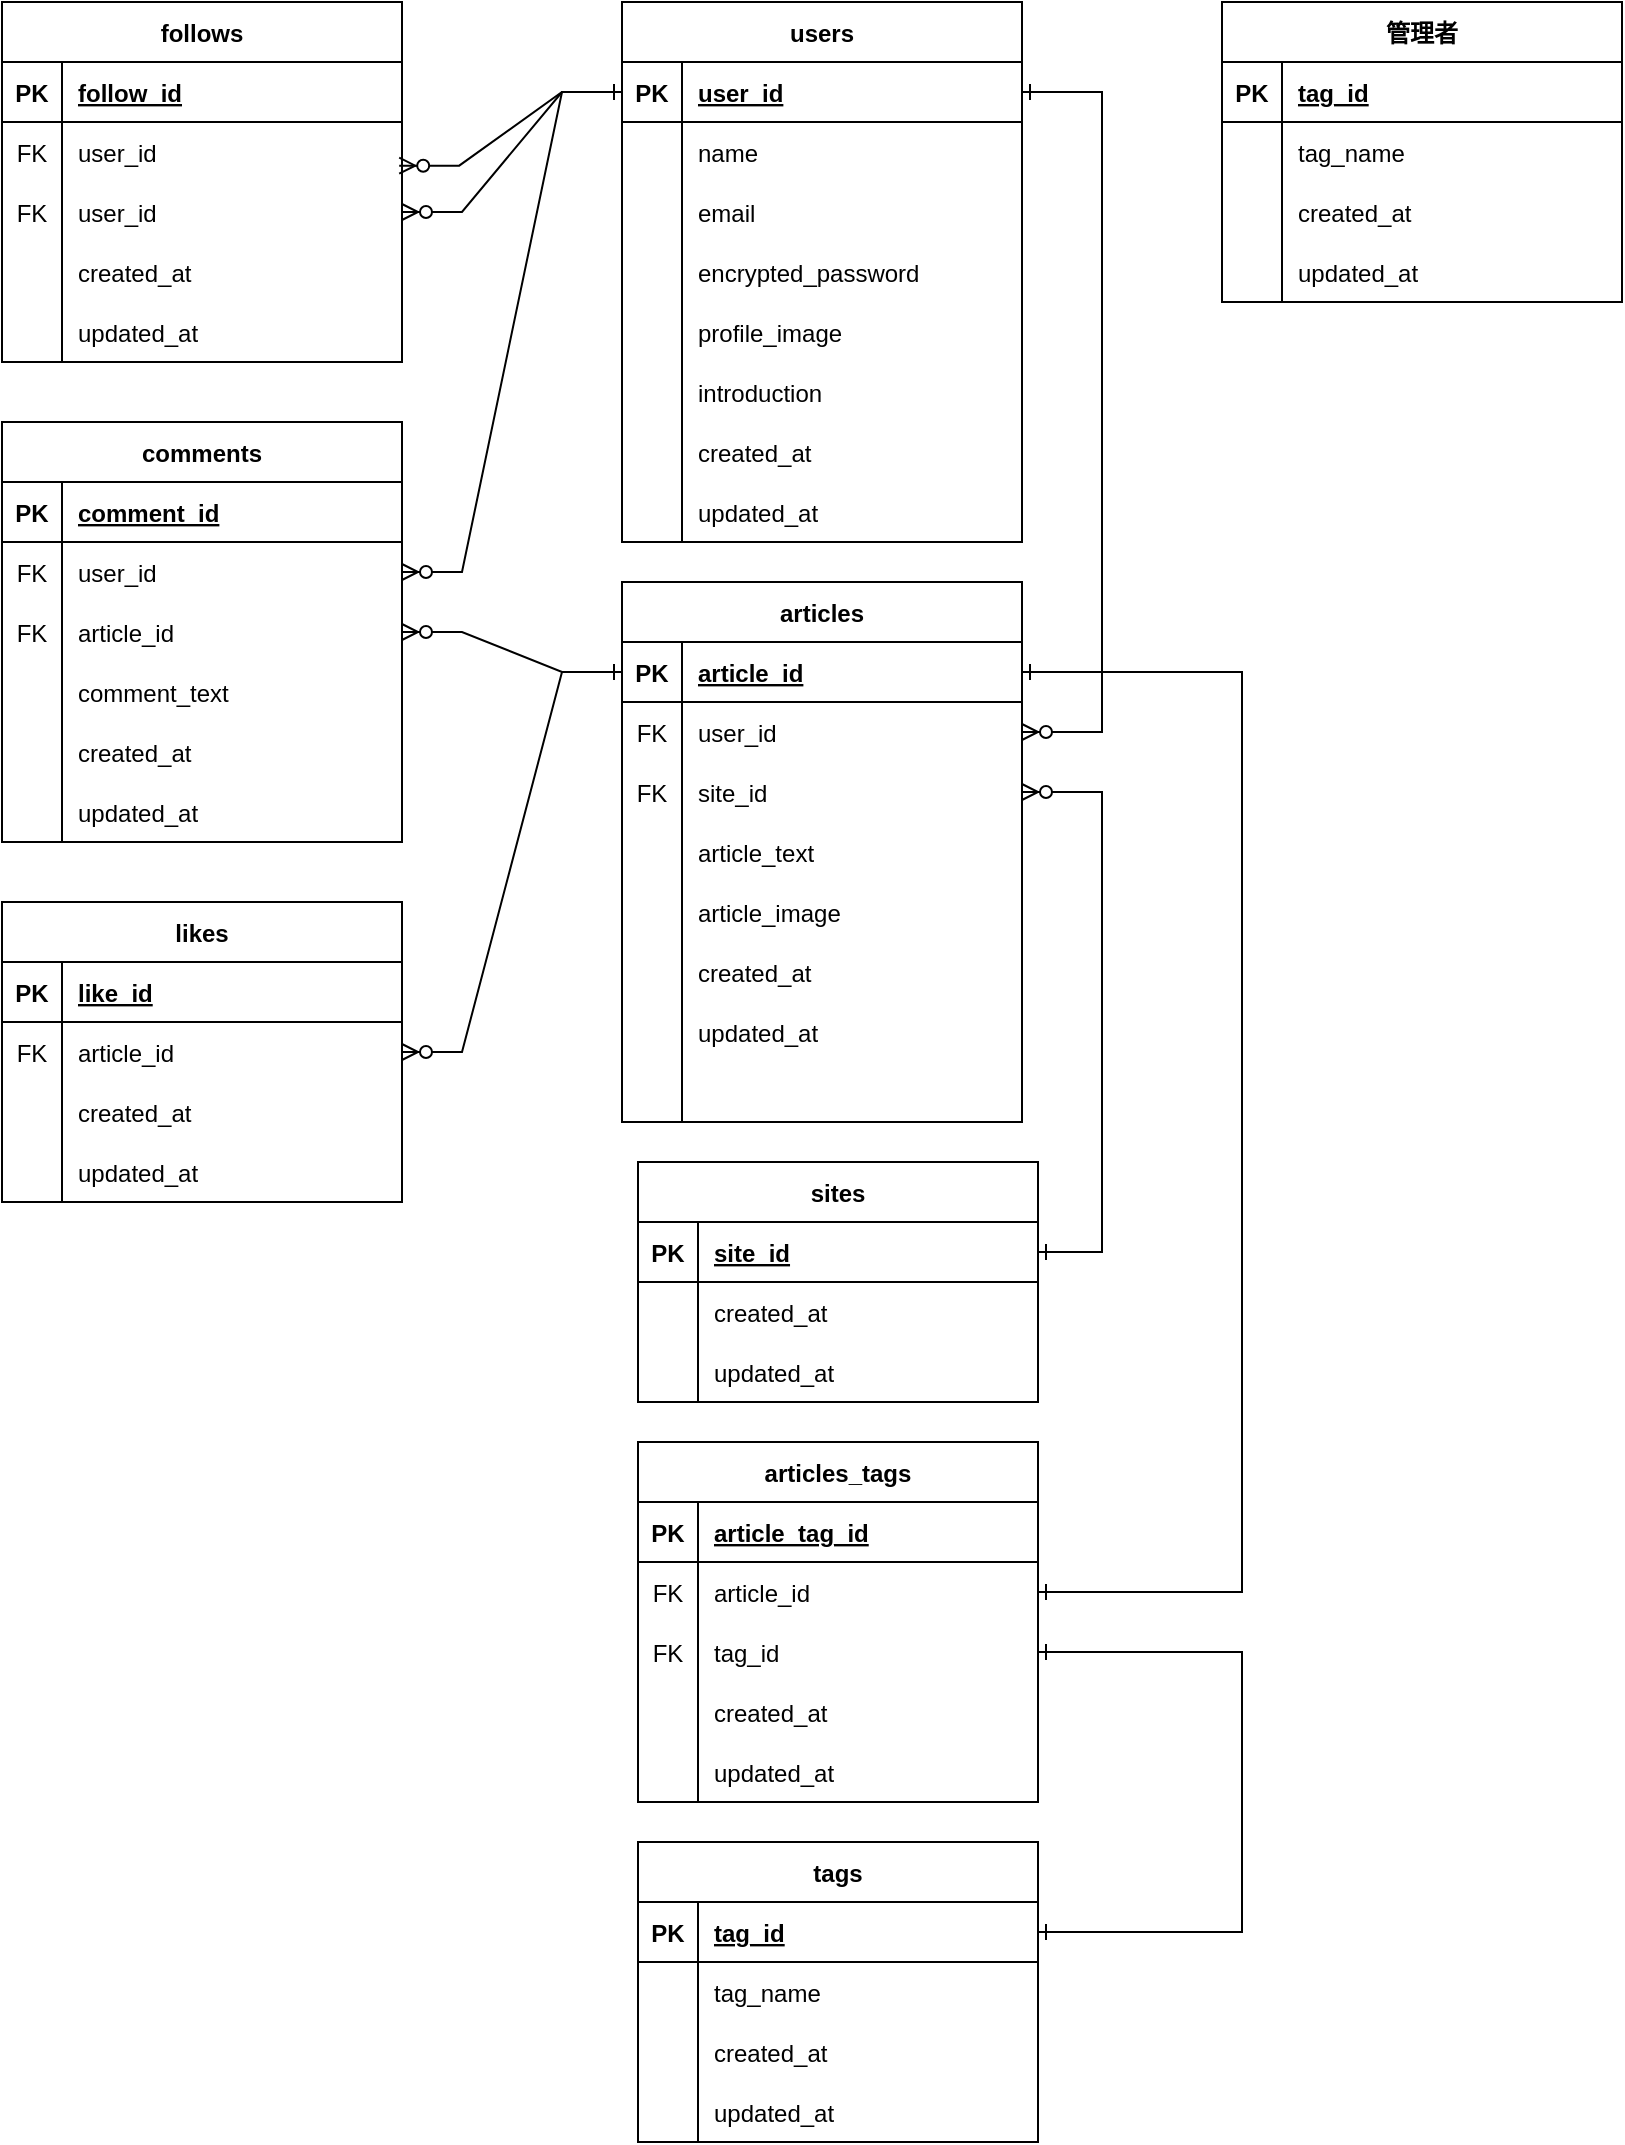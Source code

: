 <mxfile version="24.7.6">
  <diagram id="R2lEEEUBdFMjLlhIrx00" name="Page-1">
    <mxGraphModel dx="1509" dy="777" grid="1" gridSize="10" guides="1" tooltips="1" connect="1" arrows="1" fold="1" page="1" pageScale="1" pageWidth="850" pageHeight="1100" math="0" shadow="0" extFonts="Permanent Marker^https://fonts.googleapis.com/css?family=Permanent+Marker">
      <root>
        <mxCell id="0" />
        <mxCell id="1" parent="0" />
        <mxCell id="eaprk52y5QmLWUo_76i_-3" value="" style="shape=partialRectangle;overflow=hidden;connectable=0;fillColor=none;top=0;left=0;bottom=0;right=0;" vertex="1" parent="1">
          <mxGeometry x="280" y="290" width="30" height="30" as="geometry">
            <mxRectangle width="30" height="30" as="alternateBounds" />
          </mxGeometry>
        </mxCell>
        <mxCell id="C-vyLk0tnHw3VtMMgP7b-2" value="users" style="shape=table;startSize=30;container=1;collapsible=1;childLayout=tableLayout;fixedRows=1;rowLines=0;fontStyle=1;align=center;resizeLast=1;" parent="1" vertex="1">
          <mxGeometry x="320" y="10" width="200" height="270" as="geometry" />
        </mxCell>
        <mxCell id="C-vyLk0tnHw3VtMMgP7b-3" value="" style="shape=partialRectangle;collapsible=0;dropTarget=0;pointerEvents=0;fillColor=none;points=[[0,0.5],[1,0.5]];portConstraint=eastwest;top=0;left=0;right=0;bottom=1;" parent="C-vyLk0tnHw3VtMMgP7b-2" vertex="1">
          <mxGeometry y="30" width="200" height="30" as="geometry" />
        </mxCell>
        <mxCell id="C-vyLk0tnHw3VtMMgP7b-4" value="PK" style="shape=partialRectangle;overflow=hidden;connectable=0;fillColor=none;top=0;left=0;bottom=0;right=0;fontStyle=1;" parent="C-vyLk0tnHw3VtMMgP7b-3" vertex="1">
          <mxGeometry width="30" height="30" as="geometry">
            <mxRectangle width="30" height="30" as="alternateBounds" />
          </mxGeometry>
        </mxCell>
        <mxCell id="C-vyLk0tnHw3VtMMgP7b-5" value="user_id" style="shape=partialRectangle;overflow=hidden;connectable=0;fillColor=none;top=0;left=0;bottom=0;right=0;align=left;spacingLeft=6;fontStyle=5;" parent="C-vyLk0tnHw3VtMMgP7b-3" vertex="1">
          <mxGeometry x="30" width="170" height="30" as="geometry">
            <mxRectangle width="170" height="30" as="alternateBounds" />
          </mxGeometry>
        </mxCell>
        <mxCell id="C-vyLk0tnHw3VtMMgP7b-6" value="" style="shape=partialRectangle;collapsible=0;dropTarget=0;pointerEvents=0;fillColor=none;points=[[0,0.5],[1,0.5]];portConstraint=eastwest;top=0;left=0;right=0;bottom=0;" parent="C-vyLk0tnHw3VtMMgP7b-2" vertex="1">
          <mxGeometry y="60" width="200" height="30" as="geometry" />
        </mxCell>
        <mxCell id="C-vyLk0tnHw3VtMMgP7b-7" value="" style="shape=partialRectangle;overflow=hidden;connectable=0;fillColor=none;top=0;left=0;bottom=0;right=0;" parent="C-vyLk0tnHw3VtMMgP7b-6" vertex="1">
          <mxGeometry width="30" height="30" as="geometry">
            <mxRectangle width="30" height="30" as="alternateBounds" />
          </mxGeometry>
        </mxCell>
        <mxCell id="C-vyLk0tnHw3VtMMgP7b-8" value="name" style="shape=partialRectangle;overflow=hidden;connectable=0;fillColor=none;top=0;left=0;bottom=0;right=0;align=left;spacingLeft=6;" parent="C-vyLk0tnHw3VtMMgP7b-6" vertex="1">
          <mxGeometry x="30" width="170" height="30" as="geometry">
            <mxRectangle width="170" height="30" as="alternateBounds" />
          </mxGeometry>
        </mxCell>
        <mxCell id="C-vyLk0tnHw3VtMMgP7b-9" value="" style="shape=partialRectangle;collapsible=0;dropTarget=0;pointerEvents=0;fillColor=none;points=[[0,0.5],[1,0.5]];portConstraint=eastwest;top=0;left=0;right=0;bottom=0;" parent="C-vyLk0tnHw3VtMMgP7b-2" vertex="1">
          <mxGeometry y="90" width="200" height="30" as="geometry" />
        </mxCell>
        <mxCell id="C-vyLk0tnHw3VtMMgP7b-10" value="" style="shape=partialRectangle;overflow=hidden;connectable=0;fillColor=none;top=0;left=0;bottom=0;right=0;" parent="C-vyLk0tnHw3VtMMgP7b-9" vertex="1">
          <mxGeometry width="30" height="30" as="geometry">
            <mxRectangle width="30" height="30" as="alternateBounds" />
          </mxGeometry>
        </mxCell>
        <mxCell id="C-vyLk0tnHw3VtMMgP7b-11" value="email" style="shape=partialRectangle;overflow=hidden;connectable=0;fillColor=none;top=0;left=0;bottom=0;right=0;align=left;spacingLeft=6;" parent="C-vyLk0tnHw3VtMMgP7b-9" vertex="1">
          <mxGeometry x="30" width="170" height="30" as="geometry">
            <mxRectangle width="170" height="30" as="alternateBounds" />
          </mxGeometry>
        </mxCell>
        <mxCell id="eaprk52y5QmLWUo_76i_-5" style="shape=partialRectangle;collapsible=0;dropTarget=0;pointerEvents=0;fillColor=none;points=[[0,0.5],[1,0.5]];portConstraint=eastwest;top=0;left=0;right=0;bottom=0;" vertex="1" parent="C-vyLk0tnHw3VtMMgP7b-2">
          <mxGeometry y="120" width="200" height="30" as="geometry" />
        </mxCell>
        <mxCell id="eaprk52y5QmLWUo_76i_-6" style="shape=partialRectangle;overflow=hidden;connectable=0;fillColor=none;top=0;left=0;bottom=0;right=0;" vertex="1" parent="eaprk52y5QmLWUo_76i_-5">
          <mxGeometry width="30" height="30" as="geometry">
            <mxRectangle width="30" height="30" as="alternateBounds" />
          </mxGeometry>
        </mxCell>
        <mxCell id="eaprk52y5QmLWUo_76i_-7" value="encrypted_password" style="shape=partialRectangle;overflow=hidden;connectable=0;fillColor=none;top=0;left=0;bottom=0;right=0;align=left;spacingLeft=6;" vertex="1" parent="eaprk52y5QmLWUo_76i_-5">
          <mxGeometry x="30" width="170" height="30" as="geometry">
            <mxRectangle width="170" height="30" as="alternateBounds" />
          </mxGeometry>
        </mxCell>
        <mxCell id="eaprk52y5QmLWUo_76i_-8" style="shape=partialRectangle;collapsible=0;dropTarget=0;pointerEvents=0;fillColor=none;points=[[0,0.5],[1,0.5]];portConstraint=eastwest;top=0;left=0;right=0;bottom=0;" vertex="1" parent="C-vyLk0tnHw3VtMMgP7b-2">
          <mxGeometry y="150" width="200" height="30" as="geometry" />
        </mxCell>
        <mxCell id="eaprk52y5QmLWUo_76i_-9" style="shape=partialRectangle;overflow=hidden;connectable=0;fillColor=none;top=0;left=0;bottom=0;right=0;" vertex="1" parent="eaprk52y5QmLWUo_76i_-8">
          <mxGeometry width="30" height="30" as="geometry">
            <mxRectangle width="30" height="30" as="alternateBounds" />
          </mxGeometry>
        </mxCell>
        <mxCell id="eaprk52y5QmLWUo_76i_-10" value="profile_image" style="shape=partialRectangle;overflow=hidden;connectable=0;fillColor=none;top=0;left=0;bottom=0;right=0;align=left;spacingLeft=6;" vertex="1" parent="eaprk52y5QmLWUo_76i_-8">
          <mxGeometry x="30" width="170" height="30" as="geometry">
            <mxRectangle width="170" height="30" as="alternateBounds" />
          </mxGeometry>
        </mxCell>
        <mxCell id="eaprk52y5QmLWUo_76i_-11" style="shape=partialRectangle;collapsible=0;dropTarget=0;pointerEvents=0;fillColor=none;points=[[0,0.5],[1,0.5]];portConstraint=eastwest;top=0;left=0;right=0;bottom=0;" vertex="1" parent="C-vyLk0tnHw3VtMMgP7b-2">
          <mxGeometry y="180" width="200" height="30" as="geometry" />
        </mxCell>
        <mxCell id="eaprk52y5QmLWUo_76i_-12" style="shape=partialRectangle;overflow=hidden;connectable=0;fillColor=none;top=0;left=0;bottom=0;right=0;" vertex="1" parent="eaprk52y5QmLWUo_76i_-11">
          <mxGeometry width="30" height="30" as="geometry">
            <mxRectangle width="30" height="30" as="alternateBounds" />
          </mxGeometry>
        </mxCell>
        <mxCell id="eaprk52y5QmLWUo_76i_-13" value="introduction" style="shape=partialRectangle;overflow=hidden;connectable=0;fillColor=none;top=0;left=0;bottom=0;right=0;align=left;spacingLeft=6;" vertex="1" parent="eaprk52y5QmLWUo_76i_-11">
          <mxGeometry x="30" width="170" height="30" as="geometry">
            <mxRectangle width="170" height="30" as="alternateBounds" />
          </mxGeometry>
        </mxCell>
        <mxCell id="eaprk52y5QmLWUo_76i_-14" style="shape=partialRectangle;collapsible=0;dropTarget=0;pointerEvents=0;fillColor=none;points=[[0,0.5],[1,0.5]];portConstraint=eastwest;top=0;left=0;right=0;bottom=0;" vertex="1" parent="C-vyLk0tnHw3VtMMgP7b-2">
          <mxGeometry y="210" width="200" height="30" as="geometry" />
        </mxCell>
        <mxCell id="eaprk52y5QmLWUo_76i_-15" style="shape=partialRectangle;overflow=hidden;connectable=0;fillColor=none;top=0;left=0;bottom=0;right=0;" vertex="1" parent="eaprk52y5QmLWUo_76i_-14">
          <mxGeometry width="30" height="30" as="geometry">
            <mxRectangle width="30" height="30" as="alternateBounds" />
          </mxGeometry>
        </mxCell>
        <mxCell id="eaprk52y5QmLWUo_76i_-16" value="created_at" style="shape=partialRectangle;overflow=hidden;connectable=0;fillColor=none;top=0;left=0;bottom=0;right=0;align=left;spacingLeft=6;" vertex="1" parent="eaprk52y5QmLWUo_76i_-14">
          <mxGeometry x="30" width="170" height="30" as="geometry">
            <mxRectangle width="170" height="30" as="alternateBounds" />
          </mxGeometry>
        </mxCell>
        <mxCell id="eaprk52y5QmLWUo_76i_-17" style="shape=partialRectangle;collapsible=0;dropTarget=0;pointerEvents=0;fillColor=none;points=[[0,0.5],[1,0.5]];portConstraint=eastwest;top=0;left=0;right=0;bottom=0;" vertex="1" parent="C-vyLk0tnHw3VtMMgP7b-2">
          <mxGeometry y="240" width="200" height="30" as="geometry" />
        </mxCell>
        <mxCell id="eaprk52y5QmLWUo_76i_-18" style="shape=partialRectangle;overflow=hidden;connectable=0;fillColor=none;top=0;left=0;bottom=0;right=0;" vertex="1" parent="eaprk52y5QmLWUo_76i_-17">
          <mxGeometry width="30" height="30" as="geometry">
            <mxRectangle width="30" height="30" as="alternateBounds" />
          </mxGeometry>
        </mxCell>
        <mxCell id="eaprk52y5QmLWUo_76i_-19" value="updated_at" style="shape=partialRectangle;overflow=hidden;connectable=0;fillColor=none;top=0;left=0;bottom=0;right=0;align=left;spacingLeft=6;" vertex="1" parent="eaprk52y5QmLWUo_76i_-17">
          <mxGeometry x="30" width="170" height="30" as="geometry">
            <mxRectangle width="170" height="30" as="alternateBounds" />
          </mxGeometry>
        </mxCell>
        <mxCell id="eaprk52y5QmLWUo_76i_-23" value="articles" style="shape=table;startSize=30;container=1;collapsible=1;childLayout=tableLayout;fixedRows=1;rowLines=0;fontStyle=1;align=center;resizeLast=1;" vertex="1" parent="1">
          <mxGeometry x="320" y="300" width="200" height="270" as="geometry" />
        </mxCell>
        <mxCell id="eaprk52y5QmLWUo_76i_-24" value="" style="shape=partialRectangle;collapsible=0;dropTarget=0;pointerEvents=0;fillColor=none;points=[[0,0.5],[1,0.5]];portConstraint=eastwest;top=0;left=0;right=0;bottom=1;" vertex="1" parent="eaprk52y5QmLWUo_76i_-23">
          <mxGeometry y="30" width="200" height="30" as="geometry" />
        </mxCell>
        <mxCell id="eaprk52y5QmLWUo_76i_-25" value="PK" style="shape=partialRectangle;overflow=hidden;connectable=0;fillColor=none;top=0;left=0;bottom=0;right=0;fontStyle=1;" vertex="1" parent="eaprk52y5QmLWUo_76i_-24">
          <mxGeometry width="30" height="30" as="geometry">
            <mxRectangle width="30" height="30" as="alternateBounds" />
          </mxGeometry>
        </mxCell>
        <mxCell id="eaprk52y5QmLWUo_76i_-26" value="article_id" style="shape=partialRectangle;overflow=hidden;connectable=0;fillColor=none;top=0;left=0;bottom=0;right=0;align=left;spacingLeft=6;fontStyle=5;" vertex="1" parent="eaprk52y5QmLWUo_76i_-24">
          <mxGeometry x="30" width="170" height="30" as="geometry">
            <mxRectangle width="170" height="30" as="alternateBounds" />
          </mxGeometry>
        </mxCell>
        <mxCell id="eaprk52y5QmLWUo_76i_-27" value="" style="shape=partialRectangle;collapsible=0;dropTarget=0;pointerEvents=0;fillColor=none;points=[[0,0.5],[1,0.5]];portConstraint=eastwest;top=0;left=0;right=0;bottom=0;" vertex="1" parent="eaprk52y5QmLWUo_76i_-23">
          <mxGeometry y="60" width="200" height="30" as="geometry" />
        </mxCell>
        <mxCell id="eaprk52y5QmLWUo_76i_-28" value="FK" style="shape=partialRectangle;overflow=hidden;connectable=0;fillColor=none;top=0;left=0;bottom=0;right=0;" vertex="1" parent="eaprk52y5QmLWUo_76i_-27">
          <mxGeometry width="30" height="30" as="geometry">
            <mxRectangle width="30" height="30" as="alternateBounds" />
          </mxGeometry>
        </mxCell>
        <mxCell id="eaprk52y5QmLWUo_76i_-29" value="user_id" style="shape=partialRectangle;overflow=hidden;connectable=0;fillColor=none;top=0;left=0;bottom=0;right=0;align=left;spacingLeft=6;" vertex="1" parent="eaprk52y5QmLWUo_76i_-27">
          <mxGeometry x="30" width="170" height="30" as="geometry">
            <mxRectangle width="170" height="30" as="alternateBounds" />
          </mxGeometry>
        </mxCell>
        <mxCell id="eaprk52y5QmLWUo_76i_-30" value="" style="shape=partialRectangle;collapsible=0;dropTarget=0;pointerEvents=0;fillColor=none;points=[[0,0.5],[1,0.5]];portConstraint=eastwest;top=0;left=0;right=0;bottom=0;" vertex="1" parent="eaprk52y5QmLWUo_76i_-23">
          <mxGeometry y="90" width="200" height="30" as="geometry" />
        </mxCell>
        <mxCell id="eaprk52y5QmLWUo_76i_-31" value="FK" style="shape=partialRectangle;overflow=hidden;connectable=0;fillColor=none;top=0;left=0;bottom=0;right=0;" vertex="1" parent="eaprk52y5QmLWUo_76i_-30">
          <mxGeometry width="30" height="30" as="geometry">
            <mxRectangle width="30" height="30" as="alternateBounds" />
          </mxGeometry>
        </mxCell>
        <mxCell id="eaprk52y5QmLWUo_76i_-32" value="site_id" style="shape=partialRectangle;overflow=hidden;connectable=0;fillColor=none;top=0;left=0;bottom=0;right=0;align=left;spacingLeft=6;" vertex="1" parent="eaprk52y5QmLWUo_76i_-30">
          <mxGeometry x="30" width="170" height="30" as="geometry">
            <mxRectangle width="170" height="30" as="alternateBounds" />
          </mxGeometry>
        </mxCell>
        <mxCell id="eaprk52y5QmLWUo_76i_-33" style="shape=partialRectangle;collapsible=0;dropTarget=0;pointerEvents=0;fillColor=none;points=[[0,0.5],[1,0.5]];portConstraint=eastwest;top=0;left=0;right=0;bottom=0;" vertex="1" parent="eaprk52y5QmLWUo_76i_-23">
          <mxGeometry y="120" width="200" height="30" as="geometry" />
        </mxCell>
        <mxCell id="eaprk52y5QmLWUo_76i_-34" style="shape=partialRectangle;overflow=hidden;connectable=0;fillColor=none;top=0;left=0;bottom=0;right=0;" vertex="1" parent="eaprk52y5QmLWUo_76i_-33">
          <mxGeometry width="30" height="30" as="geometry">
            <mxRectangle width="30" height="30" as="alternateBounds" />
          </mxGeometry>
        </mxCell>
        <mxCell id="eaprk52y5QmLWUo_76i_-35" value="article_text" style="shape=partialRectangle;overflow=hidden;connectable=0;fillColor=none;top=0;left=0;bottom=0;right=0;align=left;spacingLeft=6;" vertex="1" parent="eaprk52y5QmLWUo_76i_-33">
          <mxGeometry x="30" width="170" height="30" as="geometry">
            <mxRectangle width="170" height="30" as="alternateBounds" />
          </mxGeometry>
        </mxCell>
        <mxCell id="eaprk52y5QmLWUo_76i_-36" style="shape=partialRectangle;collapsible=0;dropTarget=0;pointerEvents=0;fillColor=none;points=[[0,0.5],[1,0.5]];portConstraint=eastwest;top=0;left=0;right=0;bottom=0;" vertex="1" parent="eaprk52y5QmLWUo_76i_-23">
          <mxGeometry y="150" width="200" height="30" as="geometry" />
        </mxCell>
        <mxCell id="eaprk52y5QmLWUo_76i_-37" style="shape=partialRectangle;overflow=hidden;connectable=0;fillColor=none;top=0;left=0;bottom=0;right=0;" vertex="1" parent="eaprk52y5QmLWUo_76i_-36">
          <mxGeometry width="30" height="30" as="geometry">
            <mxRectangle width="30" height="30" as="alternateBounds" />
          </mxGeometry>
        </mxCell>
        <mxCell id="eaprk52y5QmLWUo_76i_-38" value="article_image" style="shape=partialRectangle;overflow=hidden;connectable=0;fillColor=none;top=0;left=0;bottom=0;right=0;align=left;spacingLeft=6;" vertex="1" parent="eaprk52y5QmLWUo_76i_-36">
          <mxGeometry x="30" width="170" height="30" as="geometry">
            <mxRectangle width="170" height="30" as="alternateBounds" />
          </mxGeometry>
        </mxCell>
        <mxCell id="eaprk52y5QmLWUo_76i_-39" style="shape=partialRectangle;collapsible=0;dropTarget=0;pointerEvents=0;fillColor=none;points=[[0,0.5],[1,0.5]];portConstraint=eastwest;top=0;left=0;right=0;bottom=0;" vertex="1" parent="eaprk52y5QmLWUo_76i_-23">
          <mxGeometry y="180" width="200" height="30" as="geometry" />
        </mxCell>
        <mxCell id="eaprk52y5QmLWUo_76i_-40" style="shape=partialRectangle;overflow=hidden;connectable=0;fillColor=none;top=0;left=0;bottom=0;right=0;" vertex="1" parent="eaprk52y5QmLWUo_76i_-39">
          <mxGeometry width="30" height="30" as="geometry">
            <mxRectangle width="30" height="30" as="alternateBounds" />
          </mxGeometry>
        </mxCell>
        <mxCell id="eaprk52y5QmLWUo_76i_-41" value="created_at" style="shape=partialRectangle;overflow=hidden;connectable=0;fillColor=none;top=0;left=0;bottom=0;right=0;align=left;spacingLeft=6;" vertex="1" parent="eaprk52y5QmLWUo_76i_-39">
          <mxGeometry x="30" width="170" height="30" as="geometry">
            <mxRectangle width="170" height="30" as="alternateBounds" />
          </mxGeometry>
        </mxCell>
        <mxCell id="eaprk52y5QmLWUo_76i_-42" style="shape=partialRectangle;collapsible=0;dropTarget=0;pointerEvents=0;fillColor=none;points=[[0,0.5],[1,0.5]];portConstraint=eastwest;top=0;left=0;right=0;bottom=0;" vertex="1" parent="eaprk52y5QmLWUo_76i_-23">
          <mxGeometry y="210" width="200" height="30" as="geometry" />
        </mxCell>
        <mxCell id="eaprk52y5QmLWUo_76i_-43" value="" style="shape=partialRectangle;overflow=hidden;connectable=0;fillColor=none;top=0;left=0;bottom=0;right=0;" vertex="1" parent="eaprk52y5QmLWUo_76i_-42">
          <mxGeometry width="30" height="30" as="geometry">
            <mxRectangle width="30" height="30" as="alternateBounds" />
          </mxGeometry>
        </mxCell>
        <mxCell id="eaprk52y5QmLWUo_76i_-44" value="updated_at" style="shape=partialRectangle;overflow=hidden;connectable=0;fillColor=none;top=0;left=0;bottom=0;right=0;align=left;spacingLeft=6;" vertex="1" parent="eaprk52y5QmLWUo_76i_-42">
          <mxGeometry x="30" width="170" height="30" as="geometry">
            <mxRectangle width="170" height="30" as="alternateBounds" />
          </mxGeometry>
        </mxCell>
        <mxCell id="eaprk52y5QmLWUo_76i_-364" style="shape=partialRectangle;collapsible=0;dropTarget=0;pointerEvents=0;fillColor=none;points=[[0,0.5],[1,0.5]];portConstraint=eastwest;top=0;left=0;right=0;bottom=0;" vertex="1" parent="eaprk52y5QmLWUo_76i_-23">
          <mxGeometry y="240" width="200" height="30" as="geometry" />
        </mxCell>
        <mxCell id="eaprk52y5QmLWUo_76i_-365" style="shape=partialRectangle;overflow=hidden;connectable=0;fillColor=none;top=0;left=0;bottom=0;right=0;" vertex="1" parent="eaprk52y5QmLWUo_76i_-364">
          <mxGeometry width="30" height="30" as="geometry">
            <mxRectangle width="30" height="30" as="alternateBounds" />
          </mxGeometry>
        </mxCell>
        <mxCell id="eaprk52y5QmLWUo_76i_-366" style="shape=partialRectangle;overflow=hidden;connectable=0;fillColor=none;top=0;left=0;bottom=0;right=0;align=left;spacingLeft=6;" vertex="1" parent="eaprk52y5QmLWUo_76i_-364">
          <mxGeometry x="30" width="170" height="30" as="geometry">
            <mxRectangle width="170" height="30" as="alternateBounds" />
          </mxGeometry>
        </mxCell>
        <mxCell id="eaprk52y5QmLWUo_76i_-54" style="shape=partialRectangle;overflow=hidden;connectable=0;fillColor=none;top=0;left=0;bottom=0;right=0;" vertex="1" parent="1">
          <mxGeometry x="320" y="510" width="30" height="30" as="geometry">
            <mxRectangle width="30" height="30" as="alternateBounds" />
          </mxGeometry>
        </mxCell>
        <mxCell id="eaprk52y5QmLWUo_76i_-56" style="shape=partialRectangle;overflow=hidden;connectable=0;fillColor=none;top=0;left=0;bottom=0;right=0;" vertex="1" parent="1">
          <mxGeometry x="320" y="540" width="30" height="30" as="geometry">
            <mxRectangle width="30" height="30" as="alternateBounds" />
          </mxGeometry>
        </mxCell>
        <mxCell id="eaprk52y5QmLWUo_76i_-59" value="sites" style="shape=table;startSize=30;container=1;collapsible=1;childLayout=tableLayout;fixedRows=1;rowLines=0;fontStyle=1;align=center;resizeLast=1;" vertex="1" parent="1">
          <mxGeometry x="328" y="590" width="200" height="120" as="geometry" />
        </mxCell>
        <mxCell id="eaprk52y5QmLWUo_76i_-60" value="" style="shape=partialRectangle;collapsible=0;dropTarget=0;pointerEvents=0;fillColor=none;points=[[0,0.5],[1,0.5]];portConstraint=eastwest;top=0;left=0;right=0;bottom=1;" vertex="1" parent="eaprk52y5QmLWUo_76i_-59">
          <mxGeometry y="30" width="200" height="30" as="geometry" />
        </mxCell>
        <mxCell id="eaprk52y5QmLWUo_76i_-61" value="PK" style="shape=partialRectangle;overflow=hidden;connectable=0;fillColor=none;top=0;left=0;bottom=0;right=0;fontStyle=1;" vertex="1" parent="eaprk52y5QmLWUo_76i_-60">
          <mxGeometry width="30" height="30" as="geometry">
            <mxRectangle width="30" height="30" as="alternateBounds" />
          </mxGeometry>
        </mxCell>
        <mxCell id="eaprk52y5QmLWUo_76i_-62" value="site_id" style="shape=partialRectangle;overflow=hidden;connectable=0;fillColor=none;top=0;left=0;bottom=0;right=0;align=left;spacingLeft=6;fontStyle=5;" vertex="1" parent="eaprk52y5QmLWUo_76i_-60">
          <mxGeometry x="30" width="170" height="30" as="geometry">
            <mxRectangle width="170" height="30" as="alternateBounds" />
          </mxGeometry>
        </mxCell>
        <mxCell id="eaprk52y5QmLWUo_76i_-63" value="" style="shape=partialRectangle;collapsible=0;dropTarget=0;pointerEvents=0;fillColor=none;points=[[0,0.5],[1,0.5]];portConstraint=eastwest;top=0;left=0;right=0;bottom=0;" vertex="1" parent="eaprk52y5QmLWUo_76i_-59">
          <mxGeometry y="60" width="200" height="30" as="geometry" />
        </mxCell>
        <mxCell id="eaprk52y5QmLWUo_76i_-64" value="" style="shape=partialRectangle;overflow=hidden;connectable=0;fillColor=none;top=0;left=0;bottom=0;right=0;" vertex="1" parent="eaprk52y5QmLWUo_76i_-63">
          <mxGeometry width="30" height="30" as="geometry">
            <mxRectangle width="30" height="30" as="alternateBounds" />
          </mxGeometry>
        </mxCell>
        <mxCell id="eaprk52y5QmLWUo_76i_-65" value="created_at" style="shape=partialRectangle;overflow=hidden;connectable=0;fillColor=none;top=0;left=0;bottom=0;right=0;align=left;spacingLeft=6;" vertex="1" parent="eaprk52y5QmLWUo_76i_-63">
          <mxGeometry x="30" width="170" height="30" as="geometry">
            <mxRectangle width="170" height="30" as="alternateBounds" />
          </mxGeometry>
        </mxCell>
        <mxCell id="eaprk52y5QmLWUo_76i_-66" value="" style="shape=partialRectangle;collapsible=0;dropTarget=0;pointerEvents=0;fillColor=none;points=[[0,0.5],[1,0.5]];portConstraint=eastwest;top=0;left=0;right=0;bottom=0;" vertex="1" parent="eaprk52y5QmLWUo_76i_-59">
          <mxGeometry y="90" width="200" height="30" as="geometry" />
        </mxCell>
        <mxCell id="eaprk52y5QmLWUo_76i_-67" value="" style="shape=partialRectangle;overflow=hidden;connectable=0;fillColor=none;top=0;left=0;bottom=0;right=0;" vertex="1" parent="eaprk52y5QmLWUo_76i_-66">
          <mxGeometry width="30" height="30" as="geometry">
            <mxRectangle width="30" height="30" as="alternateBounds" />
          </mxGeometry>
        </mxCell>
        <mxCell id="eaprk52y5QmLWUo_76i_-68" value="updated_at" style="shape=partialRectangle;overflow=hidden;connectable=0;fillColor=none;top=0;left=0;bottom=0;right=0;align=left;spacingLeft=6;" vertex="1" parent="eaprk52y5QmLWUo_76i_-66">
          <mxGeometry x="30" width="170" height="30" as="geometry">
            <mxRectangle width="170" height="30" as="alternateBounds" />
          </mxGeometry>
        </mxCell>
        <mxCell id="eaprk52y5QmLWUo_76i_-81" value="articles_tags" style="shape=table;startSize=30;container=1;collapsible=1;childLayout=tableLayout;fixedRows=1;rowLines=0;fontStyle=1;align=center;resizeLast=1;" vertex="1" parent="1">
          <mxGeometry x="328" y="730" width="200" height="180" as="geometry" />
        </mxCell>
        <mxCell id="eaprk52y5QmLWUo_76i_-82" value="" style="shape=partialRectangle;collapsible=0;dropTarget=0;pointerEvents=0;fillColor=none;points=[[0,0.5],[1,0.5]];portConstraint=eastwest;top=0;left=0;right=0;bottom=1;" vertex="1" parent="eaprk52y5QmLWUo_76i_-81">
          <mxGeometry y="30" width="200" height="30" as="geometry" />
        </mxCell>
        <mxCell id="eaprk52y5QmLWUo_76i_-83" value="PK" style="shape=partialRectangle;overflow=hidden;connectable=0;fillColor=none;top=0;left=0;bottom=0;right=0;fontStyle=1;" vertex="1" parent="eaprk52y5QmLWUo_76i_-82">
          <mxGeometry width="30" height="30" as="geometry">
            <mxRectangle width="30" height="30" as="alternateBounds" />
          </mxGeometry>
        </mxCell>
        <mxCell id="eaprk52y5QmLWUo_76i_-84" value="article_tag_id" style="shape=partialRectangle;overflow=hidden;connectable=0;fillColor=none;top=0;left=0;bottom=0;right=0;align=left;spacingLeft=6;fontStyle=5;" vertex="1" parent="eaprk52y5QmLWUo_76i_-82">
          <mxGeometry x="30" width="170" height="30" as="geometry">
            <mxRectangle width="170" height="30" as="alternateBounds" />
          </mxGeometry>
        </mxCell>
        <mxCell id="eaprk52y5QmLWUo_76i_-85" value="" style="shape=partialRectangle;collapsible=0;dropTarget=0;pointerEvents=0;fillColor=none;points=[[0,0.5],[1,0.5]];portConstraint=eastwest;top=0;left=0;right=0;bottom=0;" vertex="1" parent="eaprk52y5QmLWUo_76i_-81">
          <mxGeometry y="60" width="200" height="30" as="geometry" />
        </mxCell>
        <mxCell id="eaprk52y5QmLWUo_76i_-86" value="FK" style="shape=partialRectangle;overflow=hidden;connectable=0;fillColor=none;top=0;left=0;bottom=0;right=0;" vertex="1" parent="eaprk52y5QmLWUo_76i_-85">
          <mxGeometry width="30" height="30" as="geometry">
            <mxRectangle width="30" height="30" as="alternateBounds" />
          </mxGeometry>
        </mxCell>
        <mxCell id="eaprk52y5QmLWUo_76i_-87" value="article_id" style="shape=partialRectangle;overflow=hidden;connectable=0;fillColor=none;top=0;left=0;bottom=0;right=0;align=left;spacingLeft=6;" vertex="1" parent="eaprk52y5QmLWUo_76i_-85">
          <mxGeometry x="30" width="170" height="30" as="geometry">
            <mxRectangle width="170" height="30" as="alternateBounds" />
          </mxGeometry>
        </mxCell>
        <mxCell id="eaprk52y5QmLWUo_76i_-88" value="" style="shape=partialRectangle;collapsible=0;dropTarget=0;pointerEvents=0;fillColor=none;points=[[0,0.5],[1,0.5]];portConstraint=eastwest;top=0;left=0;right=0;bottom=0;" vertex="1" parent="eaprk52y5QmLWUo_76i_-81">
          <mxGeometry y="90" width="200" height="30" as="geometry" />
        </mxCell>
        <mxCell id="eaprk52y5QmLWUo_76i_-89" value="FK" style="shape=partialRectangle;overflow=hidden;connectable=0;fillColor=none;top=0;left=0;bottom=0;right=0;" vertex="1" parent="eaprk52y5QmLWUo_76i_-88">
          <mxGeometry width="30" height="30" as="geometry">
            <mxRectangle width="30" height="30" as="alternateBounds" />
          </mxGeometry>
        </mxCell>
        <mxCell id="eaprk52y5QmLWUo_76i_-90" value="tag_id" style="shape=partialRectangle;overflow=hidden;connectable=0;fillColor=none;top=0;left=0;bottom=0;right=0;align=left;spacingLeft=6;" vertex="1" parent="eaprk52y5QmLWUo_76i_-88">
          <mxGeometry x="30" width="170" height="30" as="geometry">
            <mxRectangle width="170" height="30" as="alternateBounds" />
          </mxGeometry>
        </mxCell>
        <mxCell id="eaprk52y5QmLWUo_76i_-91" style="shape=partialRectangle;collapsible=0;dropTarget=0;pointerEvents=0;fillColor=none;points=[[0,0.5],[1,0.5]];portConstraint=eastwest;top=0;left=0;right=0;bottom=0;" vertex="1" parent="eaprk52y5QmLWUo_76i_-81">
          <mxGeometry y="120" width="200" height="30" as="geometry" />
        </mxCell>
        <mxCell id="eaprk52y5QmLWUo_76i_-92" style="shape=partialRectangle;overflow=hidden;connectable=0;fillColor=none;top=0;left=0;bottom=0;right=0;" vertex="1" parent="eaprk52y5QmLWUo_76i_-91">
          <mxGeometry width="30" height="30" as="geometry">
            <mxRectangle width="30" height="30" as="alternateBounds" />
          </mxGeometry>
        </mxCell>
        <mxCell id="eaprk52y5QmLWUo_76i_-93" value="created_at" style="shape=partialRectangle;overflow=hidden;connectable=0;fillColor=none;top=0;left=0;bottom=0;right=0;align=left;spacingLeft=6;" vertex="1" parent="eaprk52y5QmLWUo_76i_-91">
          <mxGeometry x="30" width="170" height="30" as="geometry">
            <mxRectangle width="170" height="30" as="alternateBounds" />
          </mxGeometry>
        </mxCell>
        <mxCell id="eaprk52y5QmLWUo_76i_-94" style="shape=partialRectangle;collapsible=0;dropTarget=0;pointerEvents=0;fillColor=none;points=[[0,0.5],[1,0.5]];portConstraint=eastwest;top=0;left=0;right=0;bottom=0;" vertex="1" parent="eaprk52y5QmLWUo_76i_-81">
          <mxGeometry y="150" width="200" height="30" as="geometry" />
        </mxCell>
        <mxCell id="eaprk52y5QmLWUo_76i_-95" style="shape=partialRectangle;overflow=hidden;connectable=0;fillColor=none;top=0;left=0;bottom=0;right=0;" vertex="1" parent="eaprk52y5QmLWUo_76i_-94">
          <mxGeometry width="30" height="30" as="geometry">
            <mxRectangle width="30" height="30" as="alternateBounds" />
          </mxGeometry>
        </mxCell>
        <mxCell id="eaprk52y5QmLWUo_76i_-96" value="updated_at" style="shape=partialRectangle;overflow=hidden;connectable=0;fillColor=none;top=0;left=0;bottom=0;right=0;align=left;spacingLeft=6;" vertex="1" parent="eaprk52y5QmLWUo_76i_-94">
          <mxGeometry x="30" width="170" height="30" as="geometry">
            <mxRectangle width="170" height="30" as="alternateBounds" />
          </mxGeometry>
        </mxCell>
        <mxCell id="eaprk52y5QmLWUo_76i_-103" value="likes" style="shape=table;startSize=30;container=1;collapsible=1;childLayout=tableLayout;fixedRows=1;rowLines=0;fontStyle=1;align=center;resizeLast=1;" vertex="1" parent="1">
          <mxGeometry x="10" y="460" width="200" height="150" as="geometry" />
        </mxCell>
        <mxCell id="eaprk52y5QmLWUo_76i_-104" value="" style="shape=partialRectangle;collapsible=0;dropTarget=0;pointerEvents=0;fillColor=none;points=[[0,0.5],[1,0.5]];portConstraint=eastwest;top=0;left=0;right=0;bottom=1;" vertex="1" parent="eaprk52y5QmLWUo_76i_-103">
          <mxGeometry y="30" width="200" height="30" as="geometry" />
        </mxCell>
        <mxCell id="eaprk52y5QmLWUo_76i_-105" value="PK" style="shape=partialRectangle;overflow=hidden;connectable=0;fillColor=none;top=0;left=0;bottom=0;right=0;fontStyle=1;" vertex="1" parent="eaprk52y5QmLWUo_76i_-104">
          <mxGeometry width="30" height="30" as="geometry">
            <mxRectangle width="30" height="30" as="alternateBounds" />
          </mxGeometry>
        </mxCell>
        <mxCell id="eaprk52y5QmLWUo_76i_-106" value="like_id" style="shape=partialRectangle;overflow=hidden;connectable=0;fillColor=none;top=0;left=0;bottom=0;right=0;align=left;spacingLeft=6;fontStyle=5;" vertex="1" parent="eaprk52y5QmLWUo_76i_-104">
          <mxGeometry x="30" width="170" height="30" as="geometry">
            <mxRectangle width="170" height="30" as="alternateBounds" />
          </mxGeometry>
        </mxCell>
        <mxCell id="eaprk52y5QmLWUo_76i_-107" value="" style="shape=partialRectangle;collapsible=0;dropTarget=0;pointerEvents=0;fillColor=none;points=[[0,0.5],[1,0.5]];portConstraint=eastwest;top=0;left=0;right=0;bottom=0;" vertex="1" parent="eaprk52y5QmLWUo_76i_-103">
          <mxGeometry y="60" width="200" height="30" as="geometry" />
        </mxCell>
        <mxCell id="eaprk52y5QmLWUo_76i_-108" value="FK" style="shape=partialRectangle;overflow=hidden;connectable=0;fillColor=none;top=0;left=0;bottom=0;right=0;" vertex="1" parent="eaprk52y5QmLWUo_76i_-107">
          <mxGeometry width="30" height="30" as="geometry">
            <mxRectangle width="30" height="30" as="alternateBounds" />
          </mxGeometry>
        </mxCell>
        <mxCell id="eaprk52y5QmLWUo_76i_-109" value="article_id" style="shape=partialRectangle;overflow=hidden;connectable=0;fillColor=none;top=0;left=0;bottom=0;right=0;align=left;spacingLeft=6;" vertex="1" parent="eaprk52y5QmLWUo_76i_-107">
          <mxGeometry x="30" width="170" height="30" as="geometry">
            <mxRectangle width="170" height="30" as="alternateBounds" />
          </mxGeometry>
        </mxCell>
        <mxCell id="eaprk52y5QmLWUo_76i_-110" value="" style="shape=partialRectangle;collapsible=0;dropTarget=0;pointerEvents=0;fillColor=none;points=[[0,0.5],[1,0.5]];portConstraint=eastwest;top=0;left=0;right=0;bottom=0;" vertex="1" parent="eaprk52y5QmLWUo_76i_-103">
          <mxGeometry y="90" width="200" height="30" as="geometry" />
        </mxCell>
        <mxCell id="eaprk52y5QmLWUo_76i_-111" value="" style="shape=partialRectangle;overflow=hidden;connectable=0;fillColor=none;top=0;left=0;bottom=0;right=0;" vertex="1" parent="eaprk52y5QmLWUo_76i_-110">
          <mxGeometry width="30" height="30" as="geometry">
            <mxRectangle width="30" height="30" as="alternateBounds" />
          </mxGeometry>
        </mxCell>
        <mxCell id="eaprk52y5QmLWUo_76i_-112" value="created_at" style="shape=partialRectangle;overflow=hidden;connectable=0;fillColor=none;top=0;left=0;bottom=0;right=0;align=left;spacingLeft=6;" vertex="1" parent="eaprk52y5QmLWUo_76i_-110">
          <mxGeometry x="30" width="170" height="30" as="geometry">
            <mxRectangle width="170" height="30" as="alternateBounds" />
          </mxGeometry>
        </mxCell>
        <mxCell id="eaprk52y5QmLWUo_76i_-113" style="shape=partialRectangle;collapsible=0;dropTarget=0;pointerEvents=0;fillColor=none;points=[[0,0.5],[1,0.5]];portConstraint=eastwest;top=0;left=0;right=0;bottom=0;" vertex="1" parent="eaprk52y5QmLWUo_76i_-103">
          <mxGeometry y="120" width="200" height="30" as="geometry" />
        </mxCell>
        <mxCell id="eaprk52y5QmLWUo_76i_-114" style="shape=partialRectangle;overflow=hidden;connectable=0;fillColor=none;top=0;left=0;bottom=0;right=0;" vertex="1" parent="eaprk52y5QmLWUo_76i_-113">
          <mxGeometry width="30" height="30" as="geometry">
            <mxRectangle width="30" height="30" as="alternateBounds" />
          </mxGeometry>
        </mxCell>
        <mxCell id="eaprk52y5QmLWUo_76i_-115" value="updated_at" style="shape=partialRectangle;overflow=hidden;connectable=0;fillColor=none;top=0;left=0;bottom=0;right=0;align=left;spacingLeft=6;" vertex="1" parent="eaprk52y5QmLWUo_76i_-113">
          <mxGeometry x="30" width="170" height="30" as="geometry">
            <mxRectangle width="170" height="30" as="alternateBounds" />
          </mxGeometry>
        </mxCell>
        <mxCell id="eaprk52y5QmLWUo_76i_-119" value="comments" style="shape=table;startSize=30;container=1;collapsible=1;childLayout=tableLayout;fixedRows=1;rowLines=0;fontStyle=1;align=center;resizeLast=1;" vertex="1" parent="1">
          <mxGeometry x="10" y="220" width="200" height="210" as="geometry" />
        </mxCell>
        <mxCell id="eaprk52y5QmLWUo_76i_-120" value="" style="shape=partialRectangle;collapsible=0;dropTarget=0;pointerEvents=0;fillColor=none;points=[[0,0.5],[1,0.5]];portConstraint=eastwest;top=0;left=0;right=0;bottom=1;" vertex="1" parent="eaprk52y5QmLWUo_76i_-119">
          <mxGeometry y="30" width="200" height="30" as="geometry" />
        </mxCell>
        <mxCell id="eaprk52y5QmLWUo_76i_-121" value="PK" style="shape=partialRectangle;overflow=hidden;connectable=0;fillColor=none;top=0;left=0;bottom=0;right=0;fontStyle=1;" vertex="1" parent="eaprk52y5QmLWUo_76i_-120">
          <mxGeometry width="30" height="30" as="geometry">
            <mxRectangle width="30" height="30" as="alternateBounds" />
          </mxGeometry>
        </mxCell>
        <mxCell id="eaprk52y5QmLWUo_76i_-122" value="comment_id" style="shape=partialRectangle;overflow=hidden;connectable=0;fillColor=none;top=0;left=0;bottom=0;right=0;align=left;spacingLeft=6;fontStyle=5;" vertex="1" parent="eaprk52y5QmLWUo_76i_-120">
          <mxGeometry x="30" width="170" height="30" as="geometry">
            <mxRectangle width="170" height="30" as="alternateBounds" />
          </mxGeometry>
        </mxCell>
        <mxCell id="eaprk52y5QmLWUo_76i_-123" value="" style="shape=partialRectangle;collapsible=0;dropTarget=0;pointerEvents=0;fillColor=none;points=[[0,0.5],[1,0.5]];portConstraint=eastwest;top=0;left=0;right=0;bottom=0;" vertex="1" parent="eaprk52y5QmLWUo_76i_-119">
          <mxGeometry y="60" width="200" height="30" as="geometry" />
        </mxCell>
        <mxCell id="eaprk52y5QmLWUo_76i_-124" value="FK" style="shape=partialRectangle;overflow=hidden;connectable=0;fillColor=none;top=0;left=0;bottom=0;right=0;" vertex="1" parent="eaprk52y5QmLWUo_76i_-123">
          <mxGeometry width="30" height="30" as="geometry">
            <mxRectangle width="30" height="30" as="alternateBounds" />
          </mxGeometry>
        </mxCell>
        <mxCell id="eaprk52y5QmLWUo_76i_-125" value="user_id" style="shape=partialRectangle;overflow=hidden;connectable=0;fillColor=none;top=0;left=0;bottom=0;right=0;align=left;spacingLeft=6;" vertex="1" parent="eaprk52y5QmLWUo_76i_-123">
          <mxGeometry x="30" width="170" height="30" as="geometry">
            <mxRectangle width="170" height="30" as="alternateBounds" />
          </mxGeometry>
        </mxCell>
        <mxCell id="eaprk52y5QmLWUo_76i_-126" value="" style="shape=partialRectangle;collapsible=0;dropTarget=0;pointerEvents=0;fillColor=none;points=[[0,0.5],[1,0.5]];portConstraint=eastwest;top=0;left=0;right=0;bottom=0;" vertex="1" parent="eaprk52y5QmLWUo_76i_-119">
          <mxGeometry y="90" width="200" height="30" as="geometry" />
        </mxCell>
        <mxCell id="eaprk52y5QmLWUo_76i_-127" value="FK" style="shape=partialRectangle;overflow=hidden;connectable=0;fillColor=none;top=0;left=0;bottom=0;right=0;" vertex="1" parent="eaprk52y5QmLWUo_76i_-126">
          <mxGeometry width="30" height="30" as="geometry">
            <mxRectangle width="30" height="30" as="alternateBounds" />
          </mxGeometry>
        </mxCell>
        <mxCell id="eaprk52y5QmLWUo_76i_-128" value="article_id" style="shape=partialRectangle;overflow=hidden;connectable=0;fillColor=none;top=0;left=0;bottom=0;right=0;align=left;spacingLeft=6;" vertex="1" parent="eaprk52y5QmLWUo_76i_-126">
          <mxGeometry x="30" width="170" height="30" as="geometry">
            <mxRectangle width="170" height="30" as="alternateBounds" />
          </mxGeometry>
        </mxCell>
        <mxCell id="eaprk52y5QmLWUo_76i_-129" style="shape=partialRectangle;collapsible=0;dropTarget=0;pointerEvents=0;fillColor=none;points=[[0,0.5],[1,0.5]];portConstraint=eastwest;top=0;left=0;right=0;bottom=0;" vertex="1" parent="eaprk52y5QmLWUo_76i_-119">
          <mxGeometry y="120" width="200" height="30" as="geometry" />
        </mxCell>
        <mxCell id="eaprk52y5QmLWUo_76i_-130" style="shape=partialRectangle;overflow=hidden;connectable=0;fillColor=none;top=0;left=0;bottom=0;right=0;" vertex="1" parent="eaprk52y5QmLWUo_76i_-129">
          <mxGeometry width="30" height="30" as="geometry">
            <mxRectangle width="30" height="30" as="alternateBounds" />
          </mxGeometry>
        </mxCell>
        <mxCell id="eaprk52y5QmLWUo_76i_-131" value="comment_text" style="shape=partialRectangle;overflow=hidden;connectable=0;fillColor=none;top=0;left=0;bottom=0;right=0;align=left;spacingLeft=6;" vertex="1" parent="eaprk52y5QmLWUo_76i_-129">
          <mxGeometry x="30" width="170" height="30" as="geometry">
            <mxRectangle width="170" height="30" as="alternateBounds" />
          </mxGeometry>
        </mxCell>
        <mxCell id="eaprk52y5QmLWUo_76i_-132" style="shape=partialRectangle;collapsible=0;dropTarget=0;pointerEvents=0;fillColor=none;points=[[0,0.5],[1,0.5]];portConstraint=eastwest;top=0;left=0;right=0;bottom=0;" vertex="1" parent="eaprk52y5QmLWUo_76i_-119">
          <mxGeometry y="150" width="200" height="30" as="geometry" />
        </mxCell>
        <mxCell id="eaprk52y5QmLWUo_76i_-133" style="shape=partialRectangle;overflow=hidden;connectable=0;fillColor=none;top=0;left=0;bottom=0;right=0;" vertex="1" parent="eaprk52y5QmLWUo_76i_-132">
          <mxGeometry width="30" height="30" as="geometry">
            <mxRectangle width="30" height="30" as="alternateBounds" />
          </mxGeometry>
        </mxCell>
        <mxCell id="eaprk52y5QmLWUo_76i_-134" value="created_at" style="shape=partialRectangle;overflow=hidden;connectable=0;fillColor=none;top=0;left=0;bottom=0;right=0;align=left;spacingLeft=6;" vertex="1" parent="eaprk52y5QmLWUo_76i_-132">
          <mxGeometry x="30" width="170" height="30" as="geometry">
            <mxRectangle width="170" height="30" as="alternateBounds" />
          </mxGeometry>
        </mxCell>
        <mxCell id="eaprk52y5QmLWUo_76i_-135" style="shape=partialRectangle;collapsible=0;dropTarget=0;pointerEvents=0;fillColor=none;points=[[0,0.5],[1,0.5]];portConstraint=eastwest;top=0;left=0;right=0;bottom=0;" vertex="1" parent="eaprk52y5QmLWUo_76i_-119">
          <mxGeometry y="180" width="200" height="30" as="geometry" />
        </mxCell>
        <mxCell id="eaprk52y5QmLWUo_76i_-136" style="shape=partialRectangle;overflow=hidden;connectable=0;fillColor=none;top=0;left=0;bottom=0;right=0;" vertex="1" parent="eaprk52y5QmLWUo_76i_-135">
          <mxGeometry width="30" height="30" as="geometry">
            <mxRectangle width="30" height="30" as="alternateBounds" />
          </mxGeometry>
        </mxCell>
        <mxCell id="eaprk52y5QmLWUo_76i_-137" value="updated_at" style="shape=partialRectangle;overflow=hidden;connectable=0;fillColor=none;top=0;left=0;bottom=0;right=0;align=left;spacingLeft=6;" vertex="1" parent="eaprk52y5QmLWUo_76i_-135">
          <mxGeometry x="30" width="170" height="30" as="geometry">
            <mxRectangle width="170" height="30" as="alternateBounds" />
          </mxGeometry>
        </mxCell>
        <mxCell id="eaprk52y5QmLWUo_76i_-304" value="tags" style="shape=table;startSize=30;container=1;collapsible=1;childLayout=tableLayout;fixedRows=1;rowLines=0;fontStyle=1;align=center;resizeLast=1;" vertex="1" parent="1">
          <mxGeometry x="328" y="930" width="200" height="150" as="geometry" />
        </mxCell>
        <mxCell id="eaprk52y5QmLWUo_76i_-305" value="" style="shape=partialRectangle;collapsible=0;dropTarget=0;pointerEvents=0;fillColor=none;points=[[0,0.5],[1,0.5]];portConstraint=eastwest;top=0;left=0;right=0;bottom=1;" vertex="1" parent="eaprk52y5QmLWUo_76i_-304">
          <mxGeometry y="30" width="200" height="30" as="geometry" />
        </mxCell>
        <mxCell id="eaprk52y5QmLWUo_76i_-306" value="PK" style="shape=partialRectangle;overflow=hidden;connectable=0;fillColor=none;top=0;left=0;bottom=0;right=0;fontStyle=1;" vertex="1" parent="eaprk52y5QmLWUo_76i_-305">
          <mxGeometry width="30" height="30" as="geometry">
            <mxRectangle width="30" height="30" as="alternateBounds" />
          </mxGeometry>
        </mxCell>
        <mxCell id="eaprk52y5QmLWUo_76i_-307" value="tag_id" style="shape=partialRectangle;overflow=hidden;connectable=0;fillColor=none;top=0;left=0;bottom=0;right=0;align=left;spacingLeft=6;fontStyle=5;" vertex="1" parent="eaprk52y5QmLWUo_76i_-305">
          <mxGeometry x="30" width="170" height="30" as="geometry">
            <mxRectangle width="170" height="30" as="alternateBounds" />
          </mxGeometry>
        </mxCell>
        <mxCell id="eaprk52y5QmLWUo_76i_-308" value="" style="shape=partialRectangle;collapsible=0;dropTarget=0;pointerEvents=0;fillColor=none;points=[[0,0.5],[1,0.5]];portConstraint=eastwest;top=0;left=0;right=0;bottom=0;" vertex="1" parent="eaprk52y5QmLWUo_76i_-304">
          <mxGeometry y="60" width="200" height="30" as="geometry" />
        </mxCell>
        <mxCell id="eaprk52y5QmLWUo_76i_-309" value="" style="shape=partialRectangle;overflow=hidden;connectable=0;fillColor=none;top=0;left=0;bottom=0;right=0;" vertex="1" parent="eaprk52y5QmLWUo_76i_-308">
          <mxGeometry width="30" height="30" as="geometry">
            <mxRectangle width="30" height="30" as="alternateBounds" />
          </mxGeometry>
        </mxCell>
        <mxCell id="eaprk52y5QmLWUo_76i_-310" value="tag_name" style="shape=partialRectangle;overflow=hidden;connectable=0;fillColor=none;top=0;left=0;bottom=0;right=0;align=left;spacingLeft=6;" vertex="1" parent="eaprk52y5QmLWUo_76i_-308">
          <mxGeometry x="30" width="170" height="30" as="geometry">
            <mxRectangle width="170" height="30" as="alternateBounds" />
          </mxGeometry>
        </mxCell>
        <mxCell id="eaprk52y5QmLWUo_76i_-311" value="" style="shape=partialRectangle;collapsible=0;dropTarget=0;pointerEvents=0;fillColor=none;points=[[0,0.5],[1,0.5]];portConstraint=eastwest;top=0;left=0;right=0;bottom=0;" vertex="1" parent="eaprk52y5QmLWUo_76i_-304">
          <mxGeometry y="90" width="200" height="30" as="geometry" />
        </mxCell>
        <mxCell id="eaprk52y5QmLWUo_76i_-312" value="" style="shape=partialRectangle;overflow=hidden;connectable=0;fillColor=none;top=0;left=0;bottom=0;right=0;" vertex="1" parent="eaprk52y5QmLWUo_76i_-311">
          <mxGeometry width="30" height="30" as="geometry">
            <mxRectangle width="30" height="30" as="alternateBounds" />
          </mxGeometry>
        </mxCell>
        <mxCell id="eaprk52y5QmLWUo_76i_-313" value="created_at" style="shape=partialRectangle;overflow=hidden;connectable=0;fillColor=none;top=0;left=0;bottom=0;right=0;align=left;spacingLeft=6;" vertex="1" parent="eaprk52y5QmLWUo_76i_-311">
          <mxGeometry x="30" width="170" height="30" as="geometry">
            <mxRectangle width="170" height="30" as="alternateBounds" />
          </mxGeometry>
        </mxCell>
        <mxCell id="eaprk52y5QmLWUo_76i_-314" style="shape=partialRectangle;collapsible=0;dropTarget=0;pointerEvents=0;fillColor=none;points=[[0,0.5],[1,0.5]];portConstraint=eastwest;top=0;left=0;right=0;bottom=0;" vertex="1" parent="eaprk52y5QmLWUo_76i_-304">
          <mxGeometry y="120" width="200" height="30" as="geometry" />
        </mxCell>
        <mxCell id="eaprk52y5QmLWUo_76i_-315" style="shape=partialRectangle;overflow=hidden;connectable=0;fillColor=none;top=0;left=0;bottom=0;right=0;" vertex="1" parent="eaprk52y5QmLWUo_76i_-314">
          <mxGeometry width="30" height="30" as="geometry">
            <mxRectangle width="30" height="30" as="alternateBounds" />
          </mxGeometry>
        </mxCell>
        <mxCell id="eaprk52y5QmLWUo_76i_-316" value="updated_at" style="shape=partialRectangle;overflow=hidden;connectable=0;fillColor=none;top=0;left=0;bottom=0;right=0;align=left;spacingLeft=6;" vertex="1" parent="eaprk52y5QmLWUo_76i_-314">
          <mxGeometry x="30" width="170" height="30" as="geometry">
            <mxRectangle width="170" height="30" as="alternateBounds" />
          </mxGeometry>
        </mxCell>
        <mxCell id="eaprk52y5QmLWUo_76i_-320" value="follows" style="shape=table;startSize=30;container=1;collapsible=1;childLayout=tableLayout;fixedRows=1;rowLines=0;fontStyle=1;align=center;resizeLast=1;" vertex="1" parent="1">
          <mxGeometry x="10" y="10" width="200" height="180" as="geometry" />
        </mxCell>
        <mxCell id="eaprk52y5QmLWUo_76i_-321" value="" style="shape=partialRectangle;collapsible=0;dropTarget=0;pointerEvents=0;fillColor=none;points=[[0,0.5],[1,0.5]];portConstraint=eastwest;top=0;left=0;right=0;bottom=1;" vertex="1" parent="eaprk52y5QmLWUo_76i_-320">
          <mxGeometry y="30" width="200" height="30" as="geometry" />
        </mxCell>
        <mxCell id="eaprk52y5QmLWUo_76i_-322" value="PK" style="shape=partialRectangle;overflow=hidden;connectable=0;fillColor=none;top=0;left=0;bottom=0;right=0;fontStyle=1;" vertex="1" parent="eaprk52y5QmLWUo_76i_-321">
          <mxGeometry width="30" height="30" as="geometry">
            <mxRectangle width="30" height="30" as="alternateBounds" />
          </mxGeometry>
        </mxCell>
        <mxCell id="eaprk52y5QmLWUo_76i_-323" value="follow_id" style="shape=partialRectangle;overflow=hidden;connectable=0;fillColor=none;top=0;left=0;bottom=0;right=0;align=left;spacingLeft=6;fontStyle=5;" vertex="1" parent="eaprk52y5QmLWUo_76i_-321">
          <mxGeometry x="30" width="170" height="30" as="geometry">
            <mxRectangle width="170" height="30" as="alternateBounds" />
          </mxGeometry>
        </mxCell>
        <mxCell id="eaprk52y5QmLWUo_76i_-324" value="" style="shape=partialRectangle;collapsible=0;dropTarget=0;pointerEvents=0;fillColor=none;points=[[0,0.5],[1,0.5]];portConstraint=eastwest;top=0;left=0;right=0;bottom=0;" vertex="1" parent="eaprk52y5QmLWUo_76i_-320">
          <mxGeometry y="60" width="200" height="30" as="geometry" />
        </mxCell>
        <mxCell id="eaprk52y5QmLWUo_76i_-325" value="FK" style="shape=partialRectangle;overflow=hidden;connectable=0;fillColor=none;top=0;left=0;bottom=0;right=0;" vertex="1" parent="eaprk52y5QmLWUo_76i_-324">
          <mxGeometry width="30" height="30" as="geometry">
            <mxRectangle width="30" height="30" as="alternateBounds" />
          </mxGeometry>
        </mxCell>
        <mxCell id="eaprk52y5QmLWUo_76i_-326" value="user_id" style="shape=partialRectangle;overflow=hidden;connectable=0;fillColor=none;top=0;left=0;bottom=0;right=0;align=left;spacingLeft=6;" vertex="1" parent="eaprk52y5QmLWUo_76i_-324">
          <mxGeometry x="30" width="170" height="30" as="geometry">
            <mxRectangle width="170" height="30" as="alternateBounds" />
          </mxGeometry>
        </mxCell>
        <mxCell id="eaprk52y5QmLWUo_76i_-327" value="" style="shape=partialRectangle;collapsible=0;dropTarget=0;pointerEvents=0;fillColor=none;points=[[0,0.5],[1,0.5]];portConstraint=eastwest;top=0;left=0;right=0;bottom=0;" vertex="1" parent="eaprk52y5QmLWUo_76i_-320">
          <mxGeometry y="90" width="200" height="30" as="geometry" />
        </mxCell>
        <mxCell id="eaprk52y5QmLWUo_76i_-328" value="FK" style="shape=partialRectangle;overflow=hidden;connectable=0;fillColor=none;top=0;left=0;bottom=0;right=0;" vertex="1" parent="eaprk52y5QmLWUo_76i_-327">
          <mxGeometry width="30" height="30" as="geometry">
            <mxRectangle width="30" height="30" as="alternateBounds" />
          </mxGeometry>
        </mxCell>
        <mxCell id="eaprk52y5QmLWUo_76i_-329" value="user_id" style="shape=partialRectangle;overflow=hidden;connectable=0;fillColor=none;top=0;left=0;bottom=0;right=0;align=left;spacingLeft=6;" vertex="1" parent="eaprk52y5QmLWUo_76i_-327">
          <mxGeometry x="30" width="170" height="30" as="geometry">
            <mxRectangle width="170" height="30" as="alternateBounds" />
          </mxGeometry>
        </mxCell>
        <mxCell id="eaprk52y5QmLWUo_76i_-330" style="shape=partialRectangle;collapsible=0;dropTarget=0;pointerEvents=0;fillColor=none;points=[[0,0.5],[1,0.5]];portConstraint=eastwest;top=0;left=0;right=0;bottom=0;" vertex="1" parent="eaprk52y5QmLWUo_76i_-320">
          <mxGeometry y="120" width="200" height="30" as="geometry" />
        </mxCell>
        <mxCell id="eaprk52y5QmLWUo_76i_-331" style="shape=partialRectangle;overflow=hidden;connectable=0;fillColor=none;top=0;left=0;bottom=0;right=0;" vertex="1" parent="eaprk52y5QmLWUo_76i_-330">
          <mxGeometry width="30" height="30" as="geometry">
            <mxRectangle width="30" height="30" as="alternateBounds" />
          </mxGeometry>
        </mxCell>
        <mxCell id="eaprk52y5QmLWUo_76i_-332" value="created_at" style="shape=partialRectangle;overflow=hidden;connectable=0;fillColor=none;top=0;left=0;bottom=0;right=0;align=left;spacingLeft=6;" vertex="1" parent="eaprk52y5QmLWUo_76i_-330">
          <mxGeometry x="30" width="170" height="30" as="geometry">
            <mxRectangle width="170" height="30" as="alternateBounds" />
          </mxGeometry>
        </mxCell>
        <mxCell id="eaprk52y5QmLWUo_76i_-333" style="shape=partialRectangle;collapsible=0;dropTarget=0;pointerEvents=0;fillColor=none;points=[[0,0.5],[1,0.5]];portConstraint=eastwest;top=0;left=0;right=0;bottom=0;" vertex="1" parent="eaprk52y5QmLWUo_76i_-320">
          <mxGeometry y="150" width="200" height="30" as="geometry" />
        </mxCell>
        <mxCell id="eaprk52y5QmLWUo_76i_-334" style="shape=partialRectangle;overflow=hidden;connectable=0;fillColor=none;top=0;left=0;bottom=0;right=0;" vertex="1" parent="eaprk52y5QmLWUo_76i_-333">
          <mxGeometry width="30" height="30" as="geometry">
            <mxRectangle width="30" height="30" as="alternateBounds" />
          </mxGeometry>
        </mxCell>
        <mxCell id="eaprk52y5QmLWUo_76i_-335" value="updated_at" style="shape=partialRectangle;overflow=hidden;connectable=0;fillColor=none;top=0;left=0;bottom=0;right=0;align=left;spacingLeft=6;" vertex="1" parent="eaprk52y5QmLWUo_76i_-333">
          <mxGeometry x="30" width="170" height="30" as="geometry">
            <mxRectangle width="170" height="30" as="alternateBounds" />
          </mxGeometry>
        </mxCell>
        <mxCell id="eaprk52y5QmLWUo_76i_-339" value="" style="edgeStyle=entityRelationEdgeStyle;fontSize=12;html=1;endArrow=ERzeroToMany;endFill=1;rounded=0;exitX=0;exitY=0.5;exitDx=0;exitDy=0;entryX=0.993;entryY=0.728;entryDx=0;entryDy=0;entryPerimeter=0;startArrow=ERone;startFill=0;" edge="1" parent="1" source="C-vyLk0tnHw3VtMMgP7b-3" target="eaprk52y5QmLWUo_76i_-324">
          <mxGeometry width="100" height="100" relative="1" as="geometry">
            <mxPoint x="220" y="480" as="sourcePoint" />
            <mxPoint x="320" y="380" as="targetPoint" />
            <Array as="points">
              <mxPoint x="220" y="70" />
              <mxPoint x="210" y="100" />
            </Array>
          </mxGeometry>
        </mxCell>
        <mxCell id="eaprk52y5QmLWUo_76i_-340" value="" style="edgeStyle=entityRelationEdgeStyle;fontSize=12;html=1;endArrow=ERzeroToMany;endFill=1;rounded=0;exitX=0;exitY=0.5;exitDx=0;exitDy=0;entryX=1;entryY=0.5;entryDx=0;entryDy=0;startArrow=ERone;startFill=0;" edge="1" parent="1" source="C-vyLk0tnHw3VtMMgP7b-3" target="eaprk52y5QmLWUo_76i_-327">
          <mxGeometry width="100" height="100" relative="1" as="geometry">
            <mxPoint x="330" y="65" as="sourcePoint" />
            <mxPoint x="220" y="65" as="targetPoint" />
          </mxGeometry>
        </mxCell>
        <mxCell id="eaprk52y5QmLWUo_76i_-341" value="" style="edgeStyle=entityRelationEdgeStyle;fontSize=12;html=1;endArrow=ERzeroToMany;endFill=1;rounded=0;exitX=0;exitY=0.5;exitDx=0;exitDy=0;entryX=1;entryY=0.5;entryDx=0;entryDy=0;startArrow=ERone;startFill=0;" edge="1" parent="1" source="C-vyLk0tnHw3VtMMgP7b-3" target="eaprk52y5QmLWUo_76i_-123">
          <mxGeometry width="100" height="100" relative="1" as="geometry">
            <mxPoint x="330" y="65" as="sourcePoint" />
            <mxPoint x="220" y="125" as="targetPoint" />
          </mxGeometry>
        </mxCell>
        <mxCell id="eaprk52y5QmLWUo_76i_-342" value="" style="edgeStyle=entityRelationEdgeStyle;fontSize=12;html=1;endArrow=ERzeroToMany;endFill=1;rounded=0;exitX=0;exitY=0.5;exitDx=0;exitDy=0;entryX=1;entryY=0.5;entryDx=0;entryDy=0;startArrow=ERone;startFill=0;" edge="1" parent="1" source="eaprk52y5QmLWUo_76i_-24" target="eaprk52y5QmLWUo_76i_-107">
          <mxGeometry width="100" height="100" relative="1" as="geometry">
            <mxPoint x="330" y="65" as="sourcePoint" />
            <mxPoint x="220" y="305" as="targetPoint" />
          </mxGeometry>
        </mxCell>
        <mxCell id="eaprk52y5QmLWUo_76i_-343" value="" style="edgeStyle=entityRelationEdgeStyle;fontSize=12;html=1;endArrow=ERzeroToMany;endFill=1;rounded=0;exitX=0;exitY=0.5;exitDx=0;exitDy=0;entryX=1;entryY=0.5;entryDx=0;entryDy=0;startArrow=ERone;startFill=0;" edge="1" parent="1" source="eaprk52y5QmLWUo_76i_-24" target="eaprk52y5QmLWUo_76i_-126">
          <mxGeometry width="100" height="100" relative="1" as="geometry">
            <mxPoint x="330" y="355" as="sourcePoint" />
            <mxPoint x="220" y="545" as="targetPoint" />
          </mxGeometry>
        </mxCell>
        <mxCell id="eaprk52y5QmLWUo_76i_-344" value="管理者" style="shape=table;startSize=30;container=1;collapsible=1;childLayout=tableLayout;fixedRows=1;rowLines=0;fontStyle=1;align=center;resizeLast=1;" vertex="1" parent="1">
          <mxGeometry x="620" y="10" width="200" height="150" as="geometry" />
        </mxCell>
        <mxCell id="eaprk52y5QmLWUo_76i_-345" value="" style="shape=partialRectangle;collapsible=0;dropTarget=0;pointerEvents=0;fillColor=none;points=[[0,0.5],[1,0.5]];portConstraint=eastwest;top=0;left=0;right=0;bottom=1;" vertex="1" parent="eaprk52y5QmLWUo_76i_-344">
          <mxGeometry y="30" width="200" height="30" as="geometry" />
        </mxCell>
        <mxCell id="eaprk52y5QmLWUo_76i_-346" value="PK" style="shape=partialRectangle;overflow=hidden;connectable=0;fillColor=none;top=0;left=0;bottom=0;right=0;fontStyle=1;" vertex="1" parent="eaprk52y5QmLWUo_76i_-345">
          <mxGeometry width="30" height="30" as="geometry">
            <mxRectangle width="30" height="30" as="alternateBounds" />
          </mxGeometry>
        </mxCell>
        <mxCell id="eaprk52y5QmLWUo_76i_-347" value="tag_id" style="shape=partialRectangle;overflow=hidden;connectable=0;fillColor=none;top=0;left=0;bottom=0;right=0;align=left;spacingLeft=6;fontStyle=5;" vertex="1" parent="eaprk52y5QmLWUo_76i_-345">
          <mxGeometry x="30" width="170" height="30" as="geometry">
            <mxRectangle width="170" height="30" as="alternateBounds" />
          </mxGeometry>
        </mxCell>
        <mxCell id="eaprk52y5QmLWUo_76i_-348" value="" style="shape=partialRectangle;collapsible=0;dropTarget=0;pointerEvents=0;fillColor=none;points=[[0,0.5],[1,0.5]];portConstraint=eastwest;top=0;left=0;right=0;bottom=0;" vertex="1" parent="eaprk52y5QmLWUo_76i_-344">
          <mxGeometry y="60" width="200" height="30" as="geometry" />
        </mxCell>
        <mxCell id="eaprk52y5QmLWUo_76i_-349" value="" style="shape=partialRectangle;overflow=hidden;connectable=0;fillColor=none;top=0;left=0;bottom=0;right=0;" vertex="1" parent="eaprk52y5QmLWUo_76i_-348">
          <mxGeometry width="30" height="30" as="geometry">
            <mxRectangle width="30" height="30" as="alternateBounds" />
          </mxGeometry>
        </mxCell>
        <mxCell id="eaprk52y5QmLWUo_76i_-350" value="tag_name" style="shape=partialRectangle;overflow=hidden;connectable=0;fillColor=none;top=0;left=0;bottom=0;right=0;align=left;spacingLeft=6;" vertex="1" parent="eaprk52y5QmLWUo_76i_-348">
          <mxGeometry x="30" width="170" height="30" as="geometry">
            <mxRectangle width="170" height="30" as="alternateBounds" />
          </mxGeometry>
        </mxCell>
        <mxCell id="eaprk52y5QmLWUo_76i_-351" value="" style="shape=partialRectangle;collapsible=0;dropTarget=0;pointerEvents=0;fillColor=none;points=[[0,0.5],[1,0.5]];portConstraint=eastwest;top=0;left=0;right=0;bottom=0;" vertex="1" parent="eaprk52y5QmLWUo_76i_-344">
          <mxGeometry y="90" width="200" height="30" as="geometry" />
        </mxCell>
        <mxCell id="eaprk52y5QmLWUo_76i_-352" value="" style="shape=partialRectangle;overflow=hidden;connectable=0;fillColor=none;top=0;left=0;bottom=0;right=0;" vertex="1" parent="eaprk52y5QmLWUo_76i_-351">
          <mxGeometry width="30" height="30" as="geometry">
            <mxRectangle width="30" height="30" as="alternateBounds" />
          </mxGeometry>
        </mxCell>
        <mxCell id="eaprk52y5QmLWUo_76i_-353" value="created_at" style="shape=partialRectangle;overflow=hidden;connectable=0;fillColor=none;top=0;left=0;bottom=0;right=0;align=left;spacingLeft=6;" vertex="1" parent="eaprk52y5QmLWUo_76i_-351">
          <mxGeometry x="30" width="170" height="30" as="geometry">
            <mxRectangle width="170" height="30" as="alternateBounds" />
          </mxGeometry>
        </mxCell>
        <mxCell id="eaprk52y5QmLWUo_76i_-354" style="shape=partialRectangle;collapsible=0;dropTarget=0;pointerEvents=0;fillColor=none;points=[[0,0.5],[1,0.5]];portConstraint=eastwest;top=0;left=0;right=0;bottom=0;" vertex="1" parent="eaprk52y5QmLWUo_76i_-344">
          <mxGeometry y="120" width="200" height="30" as="geometry" />
        </mxCell>
        <mxCell id="eaprk52y5QmLWUo_76i_-355" style="shape=partialRectangle;overflow=hidden;connectable=0;fillColor=none;top=0;left=0;bottom=0;right=0;" vertex="1" parent="eaprk52y5QmLWUo_76i_-354">
          <mxGeometry width="30" height="30" as="geometry">
            <mxRectangle width="30" height="30" as="alternateBounds" />
          </mxGeometry>
        </mxCell>
        <mxCell id="eaprk52y5QmLWUo_76i_-356" value="updated_at" style="shape=partialRectangle;overflow=hidden;connectable=0;fillColor=none;top=0;left=0;bottom=0;right=0;align=left;spacingLeft=6;" vertex="1" parent="eaprk52y5QmLWUo_76i_-354">
          <mxGeometry x="30" width="170" height="30" as="geometry">
            <mxRectangle width="170" height="30" as="alternateBounds" />
          </mxGeometry>
        </mxCell>
        <mxCell id="eaprk52y5QmLWUo_76i_-357" value="" style="edgeStyle=elbowEdgeStyle;fontSize=12;html=1;endArrow=ERzeroToMany;endFill=1;rounded=0;exitX=1;exitY=0.5;exitDx=0;exitDy=0;startArrow=ERone;startFill=0;" edge="1" parent="1" source="eaprk52y5QmLWUo_76i_-60" target="eaprk52y5QmLWUo_76i_-30">
          <mxGeometry width="100" height="100" relative="1" as="geometry">
            <mxPoint x="330" y="355" as="sourcePoint" />
            <mxPoint x="310" y="405" as="targetPoint" />
            <Array as="points">
              <mxPoint x="560" y="510" />
            </Array>
          </mxGeometry>
        </mxCell>
        <mxCell id="eaprk52y5QmLWUo_76i_-359" value="" style="edgeStyle=elbowEdgeStyle;fontSize=12;html=1;endArrow=ERzeroToMany;endFill=1;rounded=0;entryX=1;entryY=0.5;entryDx=0;entryDy=0;startArrow=ERone;startFill=0;" edge="1" parent="1" source="C-vyLk0tnHw3VtMMgP7b-3" target="eaprk52y5QmLWUo_76i_-27">
          <mxGeometry width="100" height="100" relative="1" as="geometry">
            <mxPoint x="330" y="65" as="sourcePoint" />
            <mxPoint x="220" y="305" as="targetPoint" />
            <Array as="points">
              <mxPoint x="560" y="220" />
            </Array>
          </mxGeometry>
        </mxCell>
        <mxCell id="eaprk52y5QmLWUo_76i_-361" value="" style="edgeStyle=elbowEdgeStyle;fontSize=12;html=1;endArrow=ERone;endFill=0;rounded=0;jumpStyle=none;startArrow=ERone;startFill=0;entryX=1;entryY=0.5;entryDx=0;entryDy=0;exitX=1;exitY=0.5;exitDx=0;exitDy=0;elbow=vertical;" edge="1" parent="1" source="eaprk52y5QmLWUo_76i_-24" target="eaprk52y5QmLWUo_76i_-85">
          <mxGeometry width="100" height="100" relative="1" as="geometry">
            <mxPoint x="610" y="310" as="sourcePoint" />
            <mxPoint x="590" y="750" as="targetPoint" />
            <Array as="points">
              <mxPoint x="630" y="575" />
            </Array>
          </mxGeometry>
        </mxCell>
        <mxCell id="eaprk52y5QmLWUo_76i_-363" value="" style="edgeStyle=elbowEdgeStyle;fontSize=12;html=1;endArrow=ERone;endFill=0;rounded=0;exitX=1;exitY=0.5;exitDx=0;exitDy=0;startArrow=ERone;startFill=0;entryX=1;entryY=0.5;entryDx=0;entryDy=0;" edge="1" parent="1" source="eaprk52y5QmLWUo_76i_-305" target="eaprk52y5QmLWUo_76i_-88">
          <mxGeometry width="100" height="100" relative="1" as="geometry">
            <mxPoint x="610" y="1030" as="sourcePoint" />
            <mxPoint x="610" y="830" as="targetPoint" />
            <Array as="points">
              <mxPoint x="630" y="860" />
            </Array>
          </mxGeometry>
        </mxCell>
      </root>
    </mxGraphModel>
  </diagram>
</mxfile>
